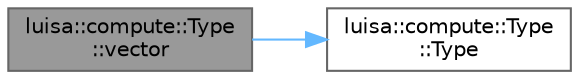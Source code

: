 digraph "luisa::compute::Type::vector"
{
 // LATEX_PDF_SIZE
  bgcolor="transparent";
  edge [fontname=Helvetica,fontsize=10,labelfontname=Helvetica,labelfontsize=10];
  node [fontname=Helvetica,fontsize=10,shape=box,height=0.2,width=0.4];
  rankdir="LR";
  Node1 [id="Node000001",label="luisa::compute::Type\l::vector",height=0.2,width=0.4,color="gray40", fillcolor="grey60", style="filled", fontcolor="black",tooltip="Return vector type of type T"];
  Node1 -> Node2 [id="edge1_Node000001_Node000002",color="steelblue1",style="solid",tooltip=" "];
  Node2 [id="Node000002",label="luisa::compute::Type\l::Type",height=0.2,width=0.4,color="grey40", fillcolor="white", style="filled",URL="$classluisa_1_1compute_1_1_type.html#aa907aaf8ae6305bedfe0d8e09ae61f35",tooltip=" "];
}
